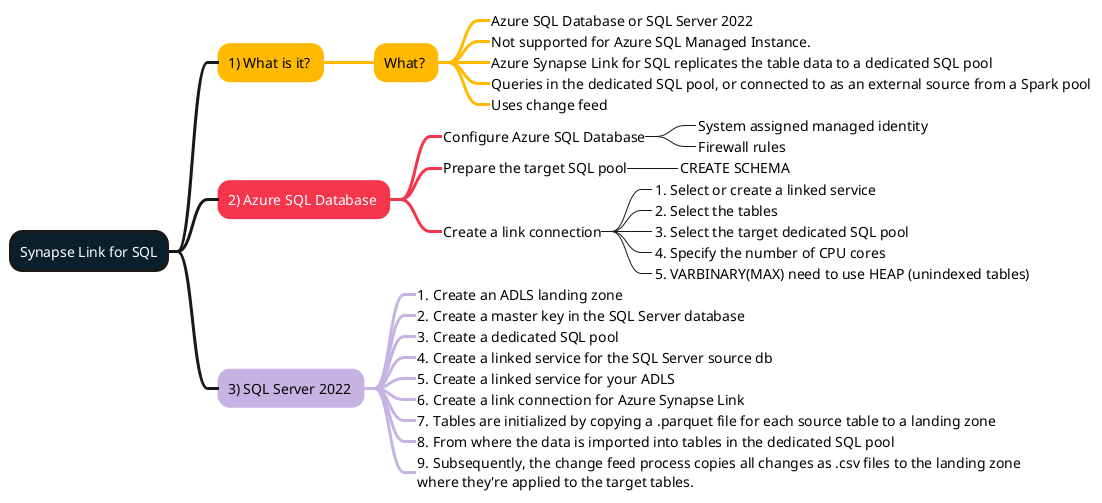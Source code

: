 @startmindmap
<style>
:depth(0) {
    BackgroundColor #091f2c
    FontColor #ffffff
    LineThickness 3.0
}
.topic1 {
    BackgroundColor #ffb900
    LineColor #ffb900
    LineThickness 3.0
    FontColor #000000
}
.topic2 {
    BackgroundColor #f4364c
    LineColor #f4364c
    LineThickness 3.0
    FontColor #ffffff
}
.topic3 {
    BackgroundColor #c5b4e3
    LineColor #c5b4e3
    LineThickness 3.0
    FontColor #000000
}
.topic4 {
    BackgroundColor #e1d3c7
    LineColor #e1d3c7
    LineThickness 3.0
    FontColor #000000
}
.topic5 {
    BackgroundColor #07641d
    LineColor #07641d
    LineThickness 3.0
    FontColor #ffffff
}
</style>
+ Synapse Link for SQL
++ 1) What is it? <<topic1>>
+++ What? <<topic1>>
++++_ Azure SQL Database or SQL Server 2022
++++_ Not supported for Azure SQL Managed Instance.
++++_ Azure Synapse Link for SQL replicates the table data to a dedicated SQL pool
++++_ Queries in the dedicated SQL pool, or connected to as an external source from a Spark pool
++++_ Uses change feed
++ 2) Azure SQL Database <<topic2>>
+++_ Configure Azure SQL Database
++++_ System assigned managed identity
++++_ Firewall rules
+++_ Prepare the target SQL pool
++++_ CREATE SCHEMA
+++_ Create a link connection
++++_ 1. Select or create a linked service
++++_ 2. Select the tables
++++_ 3. Select the target dedicated SQL pool
++++_ 4. Specify the number of CPU cores
++++_ 5. VARBINARY(MAX) need to use HEAP (unindexed tables)
++ 3) SQL Server 2022 <<topic3>>
+++_ 1. Create an ADLS landing zone
+++_ 2. Create a master key in the SQL Server database
+++_ 3. Create a dedicated SQL pool
+++_ 4. Create a linked service for the SQL Server source db
+++_ 5. Create a linked service for your ADLS
+++_ 6. Create a link connection for Azure Synapse Link
+++_ 7. Tables are initialized by copying a .parquet file for each source table to a landing zone
+++_ 8. From where the data is imported into tables in the dedicated SQL pool
+++_ 9. Subsequently, the change feed process copies all changes as .csv files to the landing zone \nwhere they're applied to the target tables.
@endmindmap
